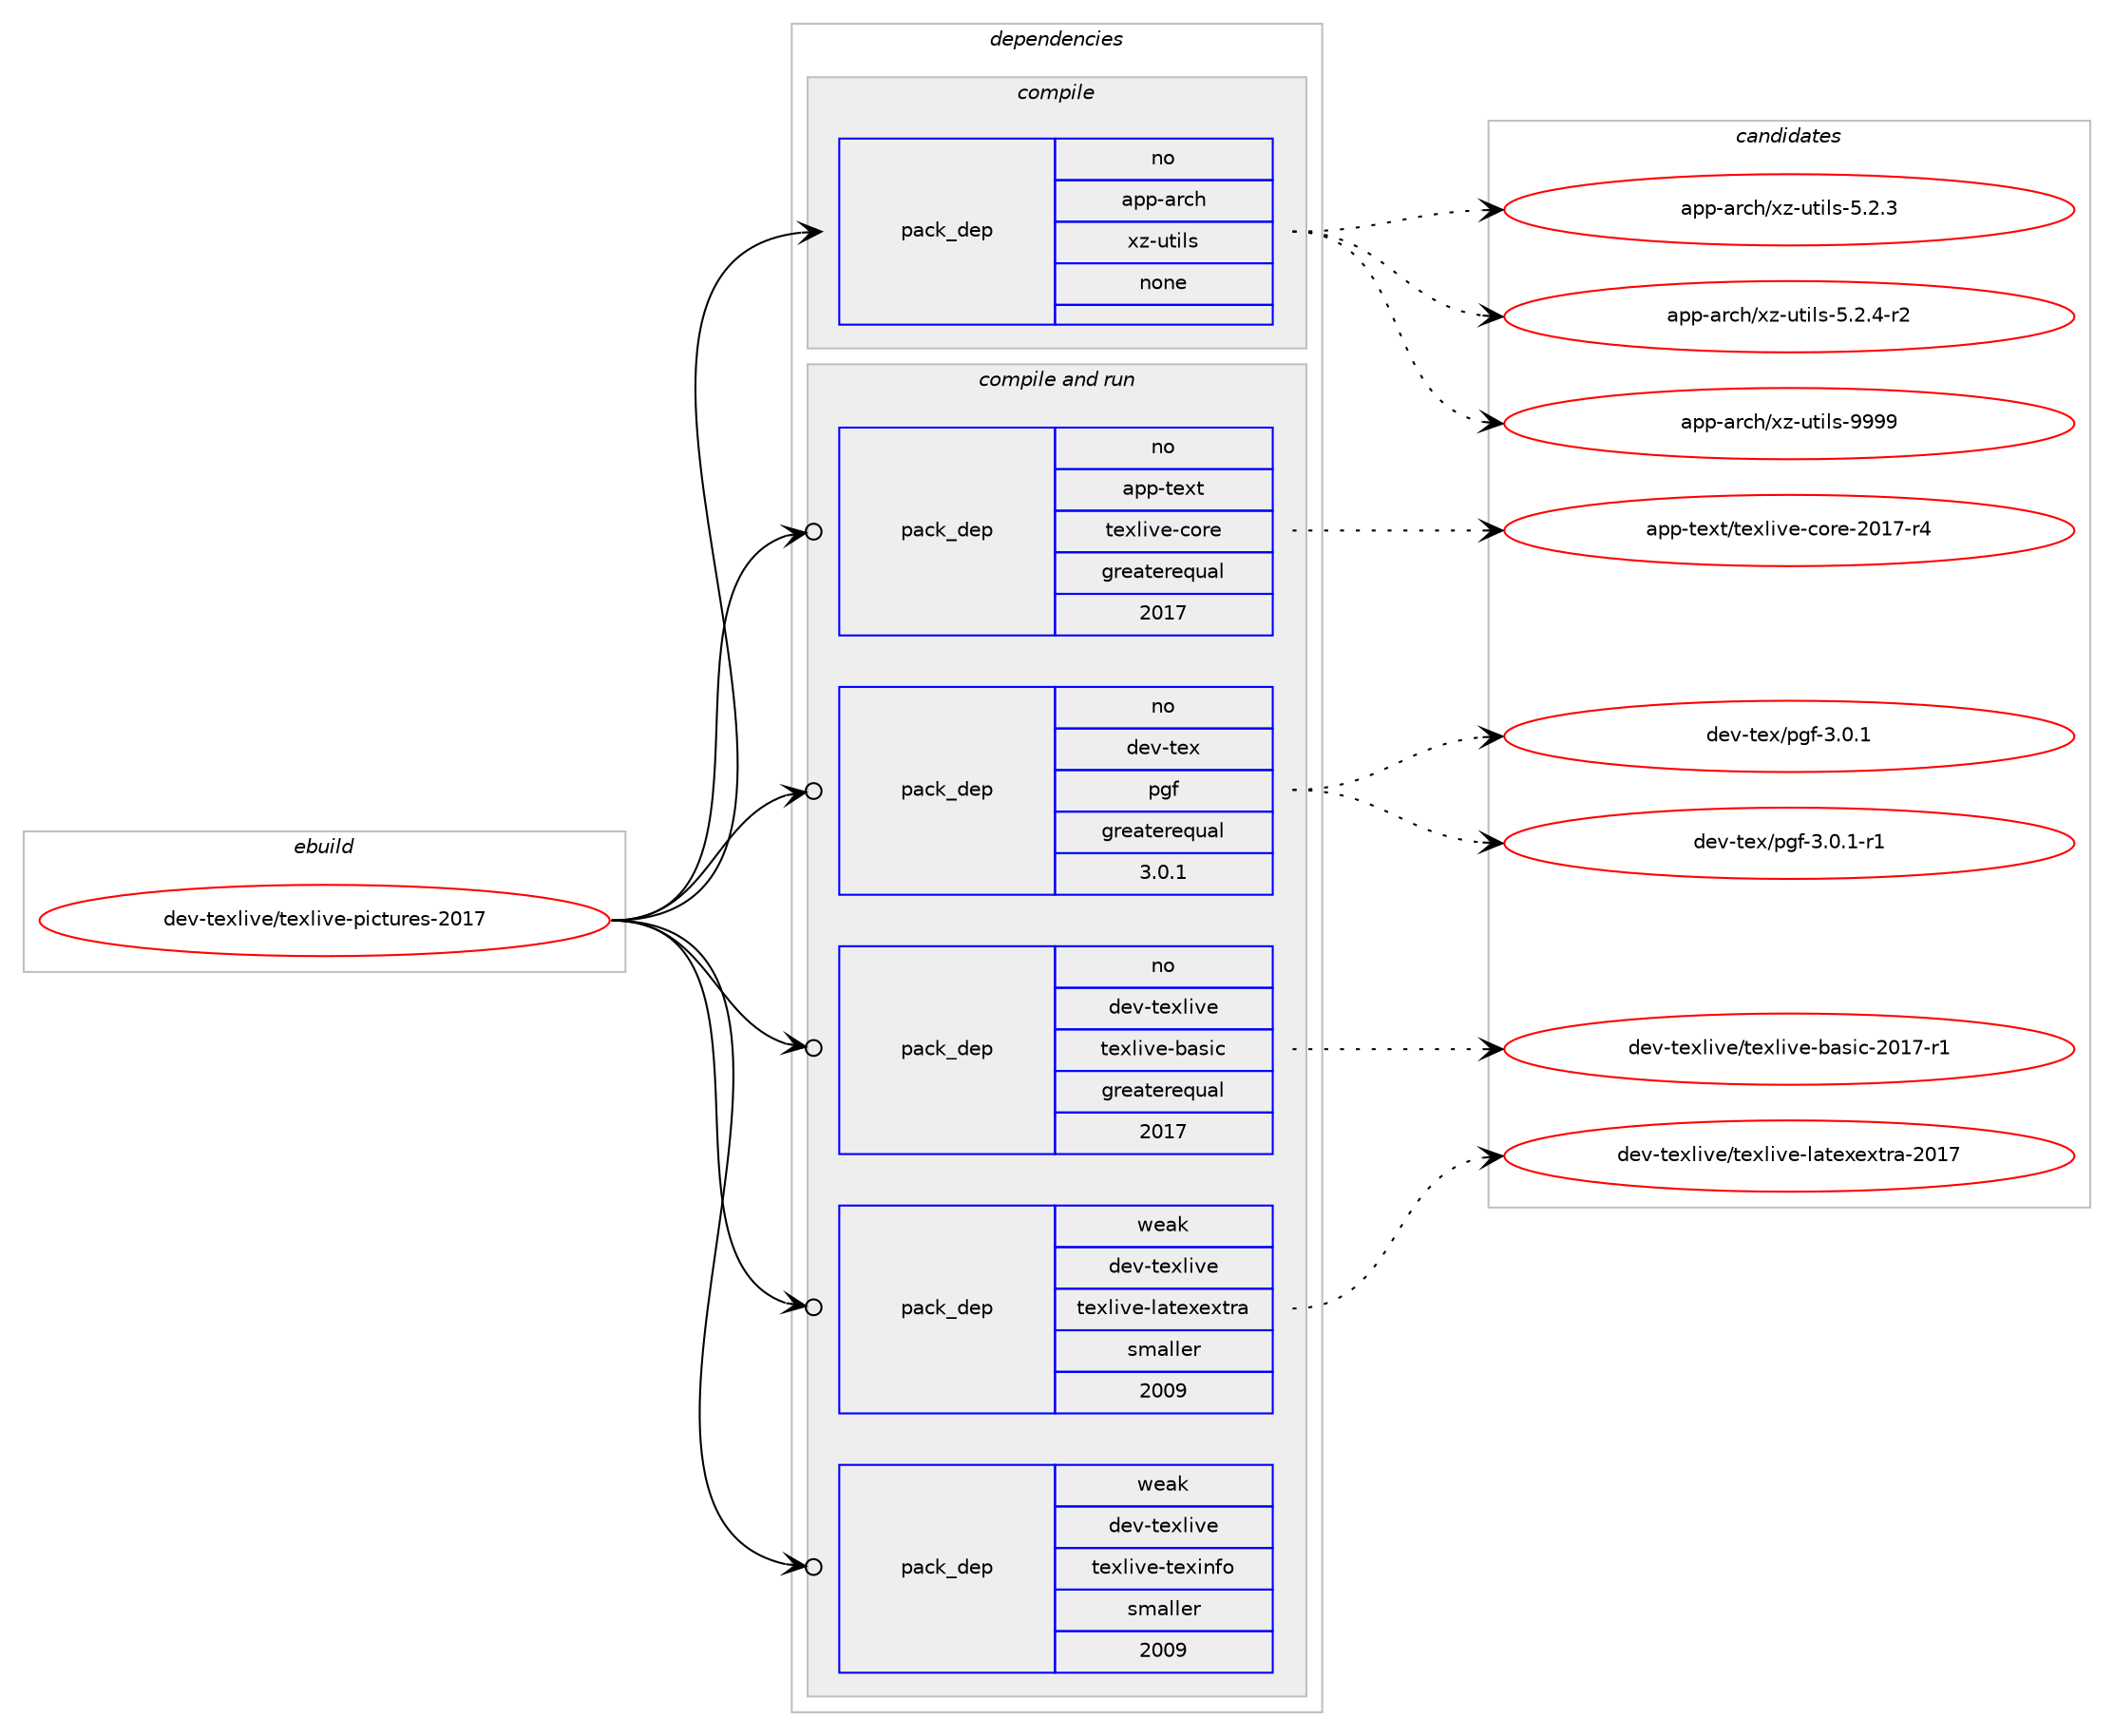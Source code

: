 digraph prolog {

# *************
# Graph options
# *************

newrank=true;
concentrate=true;
compound=true;
graph [rankdir=LR,fontname=Helvetica,fontsize=10,ranksep=1.5];#, ranksep=2.5, nodesep=0.2];
edge  [arrowhead=vee];
node  [fontname=Helvetica,fontsize=10];

# **********
# The ebuild
# **********

subgraph cluster_leftcol {
color=gray;
rank=same;
label=<<i>ebuild</i>>;
id [label="dev-texlive/texlive-pictures-2017", color=red, width=4, href="../dev-texlive/texlive-pictures-2017.svg"];
}

# ****************
# The dependencies
# ****************

subgraph cluster_midcol {
color=gray;
label=<<i>dependencies</i>>;
subgraph cluster_compile {
fillcolor="#eeeeee";
style=filled;
label=<<i>compile</i>>;
subgraph pack1093625 {
dependency1540248 [label=<<TABLE BORDER="0" CELLBORDER="1" CELLSPACING="0" CELLPADDING="4" WIDTH="220"><TR><TD ROWSPAN="6" CELLPADDING="30">pack_dep</TD></TR><TR><TD WIDTH="110">no</TD></TR><TR><TD>app-arch</TD></TR><TR><TD>xz-utils</TD></TR><TR><TD>none</TD></TR><TR><TD></TD></TR></TABLE>>, shape=none, color=blue];
}
id:e -> dependency1540248:w [weight=20,style="solid",arrowhead="vee"];
}
subgraph cluster_compileandrun {
fillcolor="#eeeeee";
style=filled;
label=<<i>compile and run</i>>;
subgraph pack1093626 {
dependency1540249 [label=<<TABLE BORDER="0" CELLBORDER="1" CELLSPACING="0" CELLPADDING="4" WIDTH="220"><TR><TD ROWSPAN="6" CELLPADDING="30">pack_dep</TD></TR><TR><TD WIDTH="110">no</TD></TR><TR><TD>app-text</TD></TR><TR><TD>texlive-core</TD></TR><TR><TD>greaterequal</TD></TR><TR><TD>2017</TD></TR></TABLE>>, shape=none, color=blue];
}
id:e -> dependency1540249:w [weight=20,style="solid",arrowhead="odotvee"];
subgraph pack1093627 {
dependency1540250 [label=<<TABLE BORDER="0" CELLBORDER="1" CELLSPACING="0" CELLPADDING="4" WIDTH="220"><TR><TD ROWSPAN="6" CELLPADDING="30">pack_dep</TD></TR><TR><TD WIDTH="110">no</TD></TR><TR><TD>dev-tex</TD></TR><TR><TD>pgf</TD></TR><TR><TD>greaterequal</TD></TR><TR><TD>3.0.1</TD></TR></TABLE>>, shape=none, color=blue];
}
id:e -> dependency1540250:w [weight=20,style="solid",arrowhead="odotvee"];
subgraph pack1093628 {
dependency1540251 [label=<<TABLE BORDER="0" CELLBORDER="1" CELLSPACING="0" CELLPADDING="4" WIDTH="220"><TR><TD ROWSPAN="6" CELLPADDING="30">pack_dep</TD></TR><TR><TD WIDTH="110">no</TD></TR><TR><TD>dev-texlive</TD></TR><TR><TD>texlive-basic</TD></TR><TR><TD>greaterequal</TD></TR><TR><TD>2017</TD></TR></TABLE>>, shape=none, color=blue];
}
id:e -> dependency1540251:w [weight=20,style="solid",arrowhead="odotvee"];
subgraph pack1093629 {
dependency1540252 [label=<<TABLE BORDER="0" CELLBORDER="1" CELLSPACING="0" CELLPADDING="4" WIDTH="220"><TR><TD ROWSPAN="6" CELLPADDING="30">pack_dep</TD></TR><TR><TD WIDTH="110">weak</TD></TR><TR><TD>dev-texlive</TD></TR><TR><TD>texlive-latexextra</TD></TR><TR><TD>smaller</TD></TR><TR><TD>2009</TD></TR></TABLE>>, shape=none, color=blue];
}
id:e -> dependency1540252:w [weight=20,style="solid",arrowhead="odotvee"];
subgraph pack1093630 {
dependency1540253 [label=<<TABLE BORDER="0" CELLBORDER="1" CELLSPACING="0" CELLPADDING="4" WIDTH="220"><TR><TD ROWSPAN="6" CELLPADDING="30">pack_dep</TD></TR><TR><TD WIDTH="110">weak</TD></TR><TR><TD>dev-texlive</TD></TR><TR><TD>texlive-texinfo</TD></TR><TR><TD>smaller</TD></TR><TR><TD>2009</TD></TR></TABLE>>, shape=none, color=blue];
}
id:e -> dependency1540253:w [weight=20,style="solid",arrowhead="odotvee"];
}
subgraph cluster_run {
fillcolor="#eeeeee";
style=filled;
label=<<i>run</i>>;
}
}

# **************
# The candidates
# **************

subgraph cluster_choices {
rank=same;
color=gray;
label=<<i>candidates</i>>;

subgraph choice1093625 {
color=black;
nodesep=1;
choice971121124597114991044712012245117116105108115455346504651 [label="app-arch/xz-utils-5.2.3", color=red, width=4,href="../app-arch/xz-utils-5.2.3.svg"];
choice9711211245971149910447120122451171161051081154553465046524511450 [label="app-arch/xz-utils-5.2.4-r2", color=red, width=4,href="../app-arch/xz-utils-5.2.4-r2.svg"];
choice9711211245971149910447120122451171161051081154557575757 [label="app-arch/xz-utils-9999", color=red, width=4,href="../app-arch/xz-utils-9999.svg"];
dependency1540248:e -> choice971121124597114991044712012245117116105108115455346504651:w [style=dotted,weight="100"];
dependency1540248:e -> choice9711211245971149910447120122451171161051081154553465046524511450:w [style=dotted,weight="100"];
dependency1540248:e -> choice9711211245971149910447120122451171161051081154557575757:w [style=dotted,weight="100"];
}
subgraph choice1093626 {
color=black;
nodesep=1;
choice971121124511610112011647116101120108105118101459911111410145504849554511452 [label="app-text/texlive-core-2017-r4", color=red, width=4,href="../app-text/texlive-core-2017-r4.svg"];
dependency1540249:e -> choice971121124511610112011647116101120108105118101459911111410145504849554511452:w [style=dotted,weight="100"];
}
subgraph choice1093627 {
color=black;
nodesep=1;
choice1001011184511610112047112103102455146484649 [label="dev-tex/pgf-3.0.1", color=red, width=4,href="../dev-tex/pgf-3.0.1.svg"];
choice10010111845116101120471121031024551464846494511449 [label="dev-tex/pgf-3.0.1-r1", color=red, width=4,href="../dev-tex/pgf-3.0.1-r1.svg"];
dependency1540250:e -> choice1001011184511610112047112103102455146484649:w [style=dotted,weight="100"];
dependency1540250:e -> choice10010111845116101120471121031024551464846494511449:w [style=dotted,weight="100"];
}
subgraph choice1093628 {
color=black;
nodesep=1;
choice10010111845116101120108105118101471161011201081051181014598971151059945504849554511449 [label="dev-texlive/texlive-basic-2017-r1", color=red, width=4,href="../dev-texlive/texlive-basic-2017-r1.svg"];
dependency1540251:e -> choice10010111845116101120108105118101471161011201081051181014598971151059945504849554511449:w [style=dotted,weight="100"];
}
subgraph choice1093629 {
color=black;
nodesep=1;
choice10010111845116101120108105118101471161011201081051181014510897116101120101120116114974550484955 [label="dev-texlive/texlive-latexextra-2017", color=red, width=4,href="../dev-texlive/texlive-latexextra-2017.svg"];
dependency1540252:e -> choice10010111845116101120108105118101471161011201081051181014510897116101120101120116114974550484955:w [style=dotted,weight="100"];
}
subgraph choice1093630 {
color=black;
nodesep=1;
}
}

}
